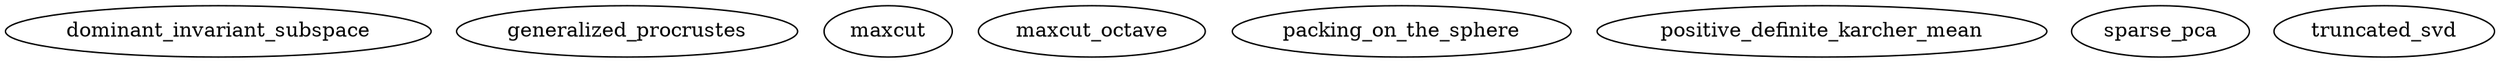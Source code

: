 /* Created by mdot for Matlab */
digraph m2html {

  dominant_invariant_subspace [URL="dominant_invariant_subspace.html"];
  generalized_procrustes [URL="generalized_procrustes.html"];
  maxcut [URL="maxcut.html"];
  maxcut_octave [URL="maxcut_octave.html"];
  packing_on_the_sphere [URL="packing_on_the_sphere.html"];
  positive_definite_karcher_mean [URL="positive_definite_karcher_mean.html"];
  sparse_pca [URL="sparse_pca.html"];
  truncated_svd [URL="truncated_svd.html"];
}
